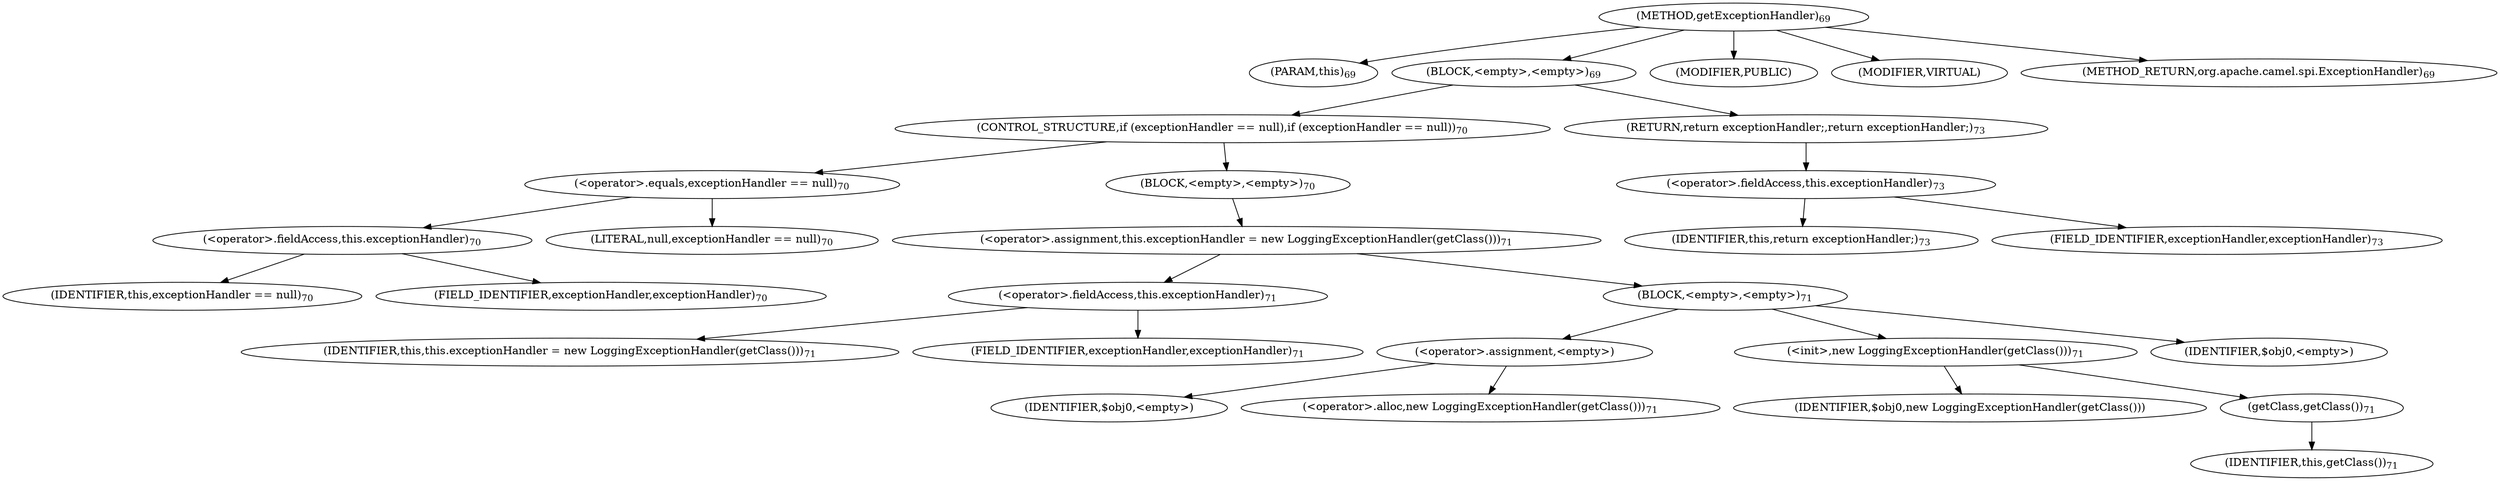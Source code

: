 digraph "getExceptionHandler" {  
"105" [label = <(METHOD,getExceptionHandler)<SUB>69</SUB>> ]
"7" [label = <(PARAM,this)<SUB>69</SUB>> ]
"106" [label = <(BLOCK,&lt;empty&gt;,&lt;empty&gt;)<SUB>69</SUB>> ]
"107" [label = <(CONTROL_STRUCTURE,if (exceptionHandler == null),if (exceptionHandler == null))<SUB>70</SUB>> ]
"108" [label = <(&lt;operator&gt;.equals,exceptionHandler == null)<SUB>70</SUB>> ]
"109" [label = <(&lt;operator&gt;.fieldAccess,this.exceptionHandler)<SUB>70</SUB>> ]
"110" [label = <(IDENTIFIER,this,exceptionHandler == null)<SUB>70</SUB>> ]
"111" [label = <(FIELD_IDENTIFIER,exceptionHandler,exceptionHandler)<SUB>70</SUB>> ]
"112" [label = <(LITERAL,null,exceptionHandler == null)<SUB>70</SUB>> ]
"113" [label = <(BLOCK,&lt;empty&gt;,&lt;empty&gt;)<SUB>70</SUB>> ]
"114" [label = <(&lt;operator&gt;.assignment,this.exceptionHandler = new LoggingExceptionHandler(getClass()))<SUB>71</SUB>> ]
"115" [label = <(&lt;operator&gt;.fieldAccess,this.exceptionHandler)<SUB>71</SUB>> ]
"116" [label = <(IDENTIFIER,this,this.exceptionHandler = new LoggingExceptionHandler(getClass()))<SUB>71</SUB>> ]
"117" [label = <(FIELD_IDENTIFIER,exceptionHandler,exceptionHandler)<SUB>71</SUB>> ]
"118" [label = <(BLOCK,&lt;empty&gt;,&lt;empty&gt;)<SUB>71</SUB>> ]
"119" [label = <(&lt;operator&gt;.assignment,&lt;empty&gt;)> ]
"120" [label = <(IDENTIFIER,$obj0,&lt;empty&gt;)> ]
"121" [label = <(&lt;operator&gt;.alloc,new LoggingExceptionHandler(getClass()))<SUB>71</SUB>> ]
"122" [label = <(&lt;init&gt;,new LoggingExceptionHandler(getClass()))<SUB>71</SUB>> ]
"123" [label = <(IDENTIFIER,$obj0,new LoggingExceptionHandler(getClass()))> ]
"124" [label = <(getClass,getClass())<SUB>71</SUB>> ]
"6" [label = <(IDENTIFIER,this,getClass())<SUB>71</SUB>> ]
"125" [label = <(IDENTIFIER,$obj0,&lt;empty&gt;)> ]
"126" [label = <(RETURN,return exceptionHandler;,return exceptionHandler;)<SUB>73</SUB>> ]
"127" [label = <(&lt;operator&gt;.fieldAccess,this.exceptionHandler)<SUB>73</SUB>> ]
"128" [label = <(IDENTIFIER,this,return exceptionHandler;)<SUB>73</SUB>> ]
"129" [label = <(FIELD_IDENTIFIER,exceptionHandler,exceptionHandler)<SUB>73</SUB>> ]
"130" [label = <(MODIFIER,PUBLIC)> ]
"131" [label = <(MODIFIER,VIRTUAL)> ]
"132" [label = <(METHOD_RETURN,org.apache.camel.spi.ExceptionHandler)<SUB>69</SUB>> ]
  "105" -> "7" 
  "105" -> "106" 
  "105" -> "130" 
  "105" -> "131" 
  "105" -> "132" 
  "106" -> "107" 
  "106" -> "126" 
  "107" -> "108" 
  "107" -> "113" 
  "108" -> "109" 
  "108" -> "112" 
  "109" -> "110" 
  "109" -> "111" 
  "113" -> "114" 
  "114" -> "115" 
  "114" -> "118" 
  "115" -> "116" 
  "115" -> "117" 
  "118" -> "119" 
  "118" -> "122" 
  "118" -> "125" 
  "119" -> "120" 
  "119" -> "121" 
  "122" -> "123" 
  "122" -> "124" 
  "124" -> "6" 
  "126" -> "127" 
  "127" -> "128" 
  "127" -> "129" 
}
